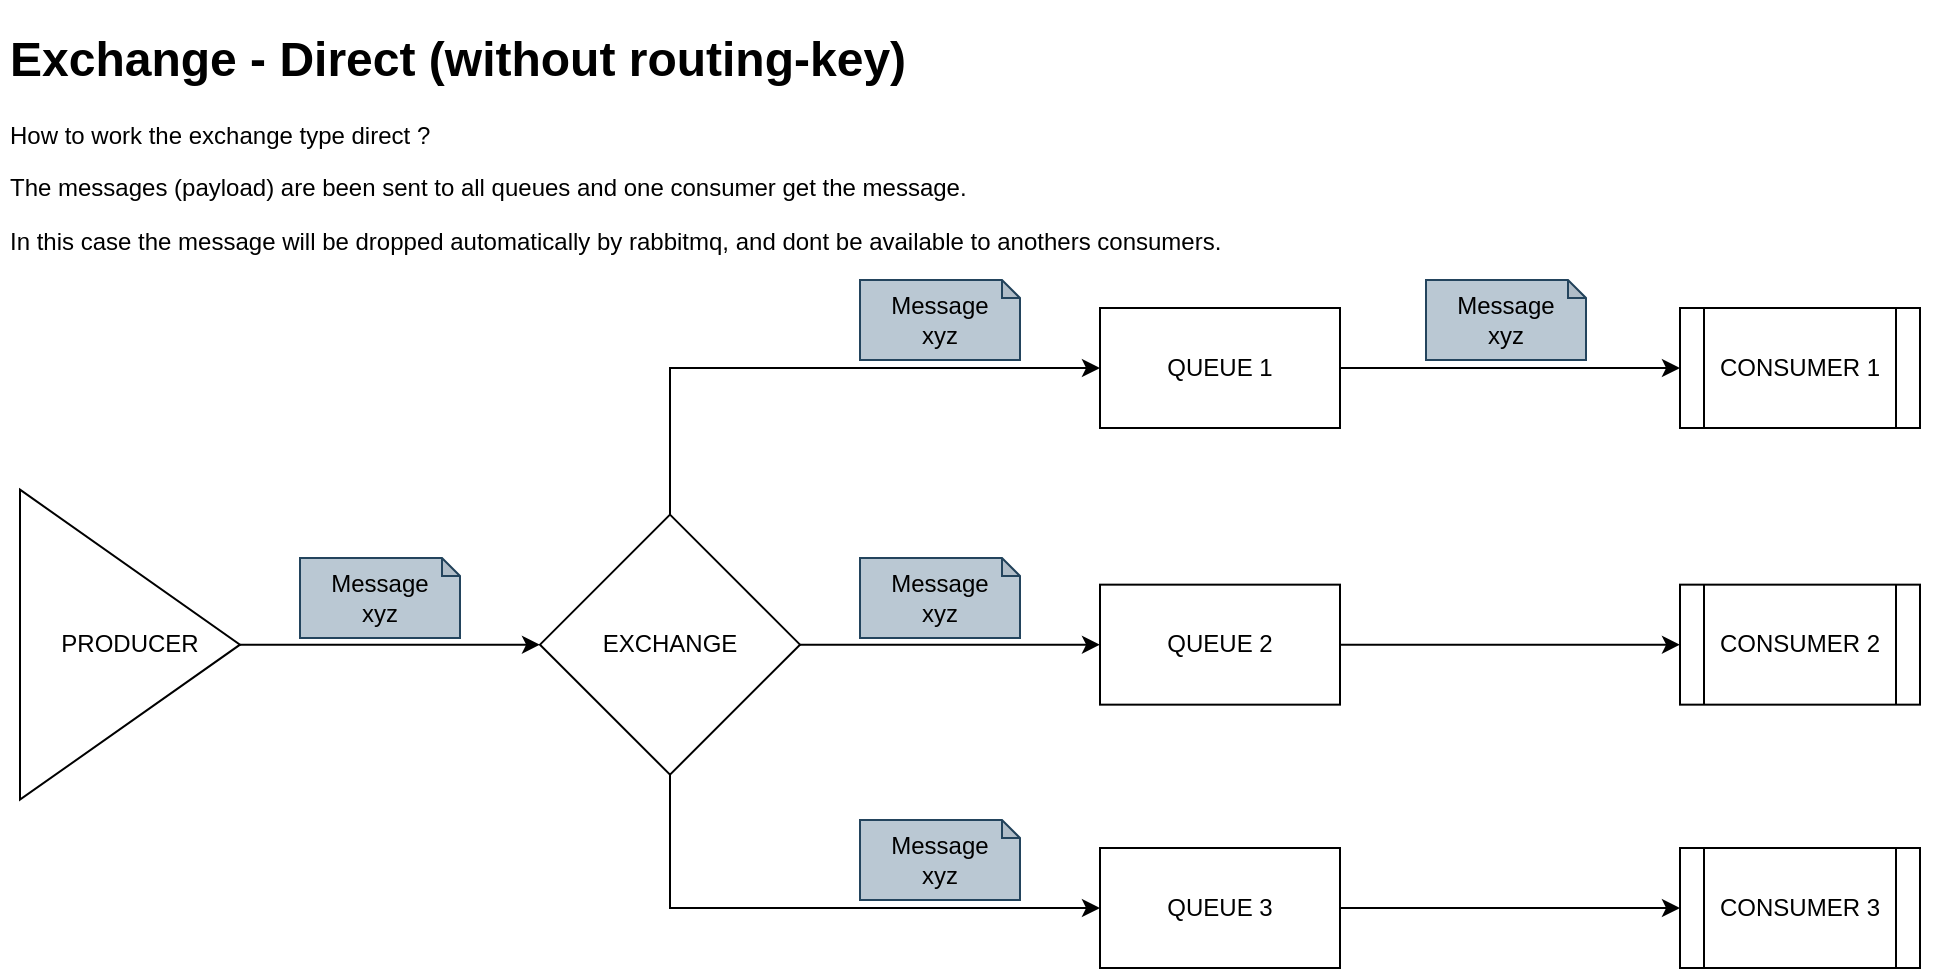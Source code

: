 <mxfile version="22.1.0" type="device" pages="5">
  <diagram name="DIRECT" id="gcDUSH39G_fSeLDrmr5y">
    <mxGraphModel dx="2074" dy="827" grid="1" gridSize="10" guides="1" tooltips="1" connect="1" arrows="1" fold="1" page="1" pageScale="1" pageWidth="827" pageHeight="1169" math="0" shadow="0">
      <root>
        <mxCell id="0" />
        <mxCell id="1" parent="0" />
        <mxCell id="PcNxGZYPYi-3bIclnn9N-13" style="edgeStyle=orthogonalEdgeStyle;rounded=0;orthogonalLoop=1;jettySize=auto;html=1;entryX=0;entryY=0.5;entryDx=0;entryDy=0;" edge="1" parent="1" source="PcNxGZYPYi-3bIclnn9N-1" target="PcNxGZYPYi-3bIclnn9N-10">
          <mxGeometry relative="1" as="geometry" />
        </mxCell>
        <mxCell id="PcNxGZYPYi-3bIclnn9N-1" value="QUEUE 1" style="rounded=0;whiteSpace=wrap;html=1;" vertex="1" parent="1">
          <mxGeometry x="860" y="410" width="120" height="60" as="geometry" />
        </mxCell>
        <mxCell id="PcNxGZYPYi-3bIclnn9N-7" style="edgeStyle=orthogonalEdgeStyle;rounded=0;orthogonalLoop=1;jettySize=auto;html=1;entryX=0;entryY=0.5;entryDx=0;entryDy=0;exitX=0.5;exitY=0;exitDx=0;exitDy=0;" edge="1" parent="1" source="PcNxGZYPYi-3bIclnn9N-2" target="PcNxGZYPYi-3bIclnn9N-1">
          <mxGeometry relative="1" as="geometry" />
        </mxCell>
        <mxCell id="PcNxGZYPYi-3bIclnn9N-8" style="edgeStyle=orthogonalEdgeStyle;rounded=0;orthogonalLoop=1;jettySize=auto;html=1;" edge="1" parent="1" source="PcNxGZYPYi-3bIclnn9N-2" target="PcNxGZYPYi-3bIclnn9N-5">
          <mxGeometry relative="1" as="geometry" />
        </mxCell>
        <mxCell id="PcNxGZYPYi-3bIclnn9N-9" style="edgeStyle=orthogonalEdgeStyle;rounded=0;orthogonalLoop=1;jettySize=auto;html=1;entryX=0;entryY=0.5;entryDx=0;entryDy=0;exitX=0.5;exitY=1;exitDx=0;exitDy=0;" edge="1" parent="1" source="PcNxGZYPYi-3bIclnn9N-2" target="PcNxGZYPYi-3bIclnn9N-6">
          <mxGeometry relative="1" as="geometry" />
        </mxCell>
        <mxCell id="PcNxGZYPYi-3bIclnn9N-2" value="EXCHANGE" style="rhombus;whiteSpace=wrap;html=1;" vertex="1" parent="1">
          <mxGeometry x="580" y="513.33" width="130" height="130" as="geometry" />
        </mxCell>
        <mxCell id="PcNxGZYPYi-3bIclnn9N-4" style="edgeStyle=orthogonalEdgeStyle;rounded=0;orthogonalLoop=1;jettySize=auto;html=1;" edge="1" parent="1" source="PcNxGZYPYi-3bIclnn9N-3" target="PcNxGZYPYi-3bIclnn9N-2">
          <mxGeometry relative="1" as="geometry" />
        </mxCell>
        <mxCell id="PcNxGZYPYi-3bIclnn9N-3" value="PRODUCER" style="triangle;whiteSpace=wrap;html=1;" vertex="1" parent="1">
          <mxGeometry x="320" y="500.83" width="110" height="155" as="geometry" />
        </mxCell>
        <mxCell id="PcNxGZYPYi-3bIclnn9N-14" style="edgeStyle=orthogonalEdgeStyle;rounded=0;orthogonalLoop=1;jettySize=auto;html=1;" edge="1" parent="1" source="PcNxGZYPYi-3bIclnn9N-5" target="PcNxGZYPYi-3bIclnn9N-11">
          <mxGeometry relative="1" as="geometry" />
        </mxCell>
        <mxCell id="PcNxGZYPYi-3bIclnn9N-5" value="QUEUE 2" style="rounded=0;whiteSpace=wrap;html=1;" vertex="1" parent="1">
          <mxGeometry x="860" y="548.33" width="120" height="60" as="geometry" />
        </mxCell>
        <mxCell id="PcNxGZYPYi-3bIclnn9N-15" style="edgeStyle=orthogonalEdgeStyle;rounded=0;orthogonalLoop=1;jettySize=auto;html=1;" edge="1" parent="1" source="PcNxGZYPYi-3bIclnn9N-6" target="PcNxGZYPYi-3bIclnn9N-12">
          <mxGeometry relative="1" as="geometry" />
        </mxCell>
        <mxCell id="PcNxGZYPYi-3bIclnn9N-6" value="QUEUE 3" style="rounded=0;whiteSpace=wrap;html=1;" vertex="1" parent="1">
          <mxGeometry x="860" y="680" width="120" height="60" as="geometry" />
        </mxCell>
        <mxCell id="PcNxGZYPYi-3bIclnn9N-10" value="CONSUMER 1" style="shape=process;whiteSpace=wrap;html=1;backgroundOutline=1;" vertex="1" parent="1">
          <mxGeometry x="1150" y="410" width="120" height="60" as="geometry" />
        </mxCell>
        <mxCell id="PcNxGZYPYi-3bIclnn9N-11" value="CONSUMER 2" style="shape=process;whiteSpace=wrap;html=1;backgroundOutline=1;" vertex="1" parent="1">
          <mxGeometry x="1150" y="548.33" width="120" height="60" as="geometry" />
        </mxCell>
        <mxCell id="PcNxGZYPYi-3bIclnn9N-12" value="CONSUMER 3" style="shape=process;whiteSpace=wrap;html=1;backgroundOutline=1;" vertex="1" parent="1">
          <mxGeometry x="1150" y="680" width="120" height="60" as="geometry" />
        </mxCell>
        <mxCell id="PcNxGZYPYi-3bIclnn9N-16" value="&lt;h1&gt;Exchange - Direct (without routing-key)&lt;br&gt;&lt;/h1&gt;&lt;p&gt;How to work the exchange type direct ?&lt;/p&gt;&lt;p&gt;The messages (payload) are been sent to all queues and one consumer get the message.&lt;/p&gt;&lt;p&gt;In this case the message will be dropped automatically by rabbitmq, and dont be available to anothers consumers. &lt;br&gt;&lt;/p&gt;" style="text;html=1;strokeColor=none;fillColor=none;spacing=5;spacingTop=-20;whiteSpace=wrap;overflow=hidden;rounded=0;" vertex="1" parent="1">
          <mxGeometry x="310" y="266" width="970" height="130" as="geometry" />
        </mxCell>
        <mxCell id="PcNxGZYPYi-3bIclnn9N-17" value="&lt;div&gt;Message&lt;/div&gt;&lt;div&gt;xyz&lt;br&gt;&lt;/div&gt;" style="shape=note;whiteSpace=wrap;html=1;backgroundOutline=1;darkOpacity=0.05;size=9;fillColor=#bac8d3;strokeColor=#23445d;" vertex="1" parent="1">
          <mxGeometry x="460" y="535.0" width="80" height="40" as="geometry" />
        </mxCell>
        <mxCell id="PcNxGZYPYi-3bIclnn9N-19" value="&lt;div&gt;Message&lt;/div&gt;&lt;div&gt;xyz&lt;br&gt;&lt;/div&gt;" style="shape=note;whiteSpace=wrap;html=1;backgroundOutline=1;darkOpacity=0.05;size=9;fillColor=#bac8d3;strokeColor=#23445d;" vertex="1" parent="1">
          <mxGeometry x="740" y="396.0" width="80" height="40" as="geometry" />
        </mxCell>
        <mxCell id="PcNxGZYPYi-3bIclnn9N-20" value="&lt;div&gt;Message&lt;/div&gt;&lt;div&gt;xyz&lt;br&gt;&lt;/div&gt;" style="shape=note;whiteSpace=wrap;html=1;backgroundOutline=1;darkOpacity=0.05;size=9;fillColor=#bac8d3;strokeColor=#23445d;" vertex="1" parent="1">
          <mxGeometry x="740" y="535" width="80" height="40" as="geometry" />
        </mxCell>
        <mxCell id="PcNxGZYPYi-3bIclnn9N-21" value="&lt;div&gt;Message&lt;/div&gt;&lt;div&gt;xyz&lt;br&gt;&lt;/div&gt;" style="shape=note;whiteSpace=wrap;html=1;backgroundOutline=1;darkOpacity=0.05;size=9;fillColor=#bac8d3;strokeColor=#23445d;" vertex="1" parent="1">
          <mxGeometry x="740" y="666" width="80" height="40" as="geometry" />
        </mxCell>
        <mxCell id="PcNxGZYPYi-3bIclnn9N-22" value="&lt;div&gt;Message&lt;/div&gt;&lt;div&gt;xyz&lt;br&gt;&lt;/div&gt;" style="shape=note;whiteSpace=wrap;html=1;backgroundOutline=1;darkOpacity=0.05;size=9;fillColor=#bac8d3;strokeColor=#23445d;" vertex="1" parent="1">
          <mxGeometry x="1023" y="396.0" width="80" height="40" as="geometry" />
        </mxCell>
      </root>
    </mxGraphModel>
  </diagram>
  <diagram name="DIRECT - BIND" id="odFEJwtJL9W2_qmCSusS">
    <mxGraphModel dx="2074" dy="827" grid="1" gridSize="10" guides="1" tooltips="1" connect="1" arrows="1" fold="1" page="1" pageScale="1" pageWidth="827" pageHeight="1169" math="0" shadow="0">
      <root>
        <mxCell id="u8JXQzYjlYm-muCJJ-k1-0" />
        <mxCell id="u8JXQzYjlYm-muCJJ-k1-1" parent="u8JXQzYjlYm-muCJJ-k1-0" />
        <mxCell id="u8JXQzYjlYm-muCJJ-k1-2" style="edgeStyle=orthogonalEdgeStyle;rounded=0;orthogonalLoop=1;jettySize=auto;html=1;entryX=0;entryY=0.5;entryDx=0;entryDy=0;" edge="1" parent="u8JXQzYjlYm-muCJJ-k1-1" source="u8JXQzYjlYm-muCJJ-k1-3" target="u8JXQzYjlYm-muCJJ-k1-14">
          <mxGeometry relative="1" as="geometry" />
        </mxCell>
        <mxCell id="u8JXQzYjlYm-muCJJ-k1-3" value="QUEUE 1" style="rounded=0;whiteSpace=wrap;html=1;" vertex="1" parent="u8JXQzYjlYm-muCJJ-k1-1">
          <mxGeometry x="860" y="410" width="120" height="60" as="geometry" />
        </mxCell>
        <mxCell id="u8JXQzYjlYm-muCJJ-k1-4" style="edgeStyle=orthogonalEdgeStyle;rounded=0;orthogonalLoop=1;jettySize=auto;html=1;entryX=0;entryY=0.5;entryDx=0;entryDy=0;exitX=0.5;exitY=0;exitDx=0;exitDy=0;" edge="1" parent="u8JXQzYjlYm-muCJJ-k1-1" source="u8JXQzYjlYm-muCJJ-k1-7" target="u8JXQzYjlYm-muCJJ-k1-3">
          <mxGeometry relative="1" as="geometry" />
        </mxCell>
        <mxCell id="u8JXQzYjlYm-muCJJ-k1-5" style="edgeStyle=orthogonalEdgeStyle;rounded=0;orthogonalLoop=1;jettySize=auto;html=1;" edge="1" parent="u8JXQzYjlYm-muCJJ-k1-1" source="u8JXQzYjlYm-muCJJ-k1-7" target="u8JXQzYjlYm-muCJJ-k1-11">
          <mxGeometry relative="1" as="geometry" />
        </mxCell>
        <mxCell id="u8JXQzYjlYm-muCJJ-k1-6" style="edgeStyle=orthogonalEdgeStyle;rounded=0;orthogonalLoop=1;jettySize=auto;html=1;entryX=0;entryY=0.5;entryDx=0;entryDy=0;exitX=0.5;exitY=1;exitDx=0;exitDy=0;" edge="1" parent="u8JXQzYjlYm-muCJJ-k1-1" source="u8JXQzYjlYm-muCJJ-k1-7" target="u8JXQzYjlYm-muCJJ-k1-13">
          <mxGeometry relative="1" as="geometry" />
        </mxCell>
        <mxCell id="u8JXQzYjlYm-muCJJ-k1-7" value="EXCHANGE" style="rhombus;whiteSpace=wrap;html=1;" vertex="1" parent="u8JXQzYjlYm-muCJJ-k1-1">
          <mxGeometry x="580" y="513.33" width="130" height="130" as="geometry" />
        </mxCell>
        <mxCell id="u8JXQzYjlYm-muCJJ-k1-8" style="edgeStyle=orthogonalEdgeStyle;rounded=0;orthogonalLoop=1;jettySize=auto;html=1;" edge="1" parent="u8JXQzYjlYm-muCJJ-k1-1" source="u8JXQzYjlYm-muCJJ-k1-9" target="u8JXQzYjlYm-muCJJ-k1-7">
          <mxGeometry relative="1" as="geometry" />
        </mxCell>
        <mxCell id="u8JXQzYjlYm-muCJJ-k1-9" value="PRODUCER" style="triangle;whiteSpace=wrap;html=1;" vertex="1" parent="u8JXQzYjlYm-muCJJ-k1-1">
          <mxGeometry x="320" y="500.83" width="110" height="155" as="geometry" />
        </mxCell>
        <mxCell id="u8JXQzYjlYm-muCJJ-k1-10" style="edgeStyle=orthogonalEdgeStyle;rounded=0;orthogonalLoop=1;jettySize=auto;html=1;" edge="1" parent="u8JXQzYjlYm-muCJJ-k1-1" source="u8JXQzYjlYm-muCJJ-k1-11" target="u8JXQzYjlYm-muCJJ-k1-15">
          <mxGeometry relative="1" as="geometry" />
        </mxCell>
        <mxCell id="u8JXQzYjlYm-muCJJ-k1-11" value="QUEUE 2" style="rounded=0;whiteSpace=wrap;html=1;" vertex="1" parent="u8JXQzYjlYm-muCJJ-k1-1">
          <mxGeometry x="860" y="548.33" width="120" height="60" as="geometry" />
        </mxCell>
        <mxCell id="u8JXQzYjlYm-muCJJ-k1-12" style="edgeStyle=orthogonalEdgeStyle;rounded=0;orthogonalLoop=1;jettySize=auto;html=1;" edge="1" parent="u8JXQzYjlYm-muCJJ-k1-1" source="u8JXQzYjlYm-muCJJ-k1-13" target="u8JXQzYjlYm-muCJJ-k1-16">
          <mxGeometry relative="1" as="geometry" />
        </mxCell>
        <mxCell id="u8JXQzYjlYm-muCJJ-k1-13" value="QUEUE 3" style="rounded=0;whiteSpace=wrap;html=1;" vertex="1" parent="u8JXQzYjlYm-muCJJ-k1-1">
          <mxGeometry x="860" y="680" width="120" height="60" as="geometry" />
        </mxCell>
        <mxCell id="u8JXQzYjlYm-muCJJ-k1-14" value="CONSUMER 1" style="shape=process;whiteSpace=wrap;html=1;backgroundOutline=1;" vertex="1" parent="u8JXQzYjlYm-muCJJ-k1-1">
          <mxGeometry x="1150" y="410" width="120" height="60" as="geometry" />
        </mxCell>
        <mxCell id="u8JXQzYjlYm-muCJJ-k1-15" value="CONSUMER 2" style="shape=process;whiteSpace=wrap;html=1;backgroundOutline=1;" vertex="1" parent="u8JXQzYjlYm-muCJJ-k1-1">
          <mxGeometry x="1150" y="548.33" width="120" height="60" as="geometry" />
        </mxCell>
        <mxCell id="u8JXQzYjlYm-muCJJ-k1-16" value="CONSUMER 3" style="shape=process;whiteSpace=wrap;html=1;backgroundOutline=1;" vertex="1" parent="u8JXQzYjlYm-muCJJ-k1-1">
          <mxGeometry x="1150" y="680" width="120" height="60" as="geometry" />
        </mxCell>
        <mxCell id="u8JXQzYjlYm-muCJJ-k1-17" value="&lt;h1&gt;Exchange - Direct (using routing-key)&lt;br&gt;&lt;/h1&gt;&lt;p&gt;How to work exchange direct type using routing key ?&lt;br&gt;&lt;/p&gt;&lt;p&gt;The messages (payload) are been sent to specific queue and consumer to get the message correctly, so the specific consumer get the specific message and not interfere in another consumer workflow.&lt;br&gt;&lt;/p&gt;" style="text;html=1;strokeColor=none;fillColor=none;spacing=5;spacingTop=-20;whiteSpace=wrap;overflow=hidden;rounded=0;" vertex="1" parent="u8JXQzYjlYm-muCJJ-k1-1">
          <mxGeometry x="300" y="280" width="970" height="110" as="geometry" />
        </mxCell>
        <mxCell id="u8JXQzYjlYm-muCJJ-k1-18" value="&lt;div&gt;purchase&lt;/div&gt;&amp;nbsp;Message" style="shape=note;whiteSpace=wrap;html=1;backgroundOutline=1;darkOpacity=0.05;size=9;fillColor=#b0e3e6;strokeColor=#0e8088;" vertex="1" parent="u8JXQzYjlYm-muCJJ-k1-1">
          <mxGeometry x="320" y="447.0" width="80" height="40" as="geometry" />
        </mxCell>
        <mxCell id="u8JXQzYjlYm-muCJJ-k1-19" value="&lt;div&gt;purchase&lt;/div&gt;&amp;nbsp;Message" style="shape=note;whiteSpace=wrap;html=1;backgroundOutline=1;darkOpacity=0.05;size=9;fillColor=#b0e3e6;strokeColor=#0e8088;" vertex="1" parent="u8JXQzYjlYm-muCJJ-k1-1">
          <mxGeometry x="738.5" y="445.0" width="80" height="40" as="geometry" />
        </mxCell>
        <mxCell id="u8JXQzYjlYm-muCJJ-k1-22" value="&lt;div&gt;purchase&lt;/div&gt;&amp;nbsp;Message" style="shape=note;whiteSpace=wrap;html=1;backgroundOutline=1;darkOpacity=0.05;size=9;fillColor=#b0e3e6;strokeColor=#0e8088;" vertex="1" parent="u8JXQzYjlYm-muCJJ-k1-1">
          <mxGeometry x="1021.5" y="445.0" width="80" height="40" as="geometry" />
        </mxCell>
        <mxCell id="MtyiGK1q5Da0hv8BwZDz-0" value="purchase" style="text;html=1;strokeColor=none;fillColor=none;align=center;verticalAlign=middle;whiteSpace=wrap;rounded=0;" vertex="1" parent="u8JXQzYjlYm-muCJJ-k1-1">
          <mxGeometry x="650" y="440" width="60" height="30" as="geometry" />
        </mxCell>
        <mxCell id="MtyiGK1q5Da0hv8BwZDz-1" value="sales" style="text;html=1;strokeColor=none;fillColor=none;align=center;verticalAlign=middle;whiteSpace=wrap;rounded=0;" vertex="1" parent="u8JXQzYjlYm-muCJJ-k1-1">
          <mxGeometry x="710" y="578.33" width="40" height="30" as="geometry" />
        </mxCell>
        <mxCell id="MtyiGK1q5Da0hv8BwZDz-2" value="stock" style="text;html=1;strokeColor=none;fillColor=none;align=center;verticalAlign=middle;whiteSpace=wrap;rounded=0;" vertex="1" parent="u8JXQzYjlYm-muCJJ-k1-1">
          <mxGeometry x="656" y="679" width="40" height="30" as="geometry" />
        </mxCell>
        <mxCell id="X_mCXgEaZEe-DVJu72as-0" value="&lt;div&gt;stock&lt;/div&gt;&amp;nbsp;Message" style="shape=note;whiteSpace=wrap;html=1;backgroundOutline=1;darkOpacity=0.05;size=9;fillColor=#fad9d5;strokeColor=#ae4132;" vertex="1" parent="u8JXQzYjlYm-muCJJ-k1-1">
          <mxGeometry x="320" y="666.0" width="80" height="40" as="geometry" />
        </mxCell>
        <mxCell id="X_mCXgEaZEe-DVJu72as-1" value="&lt;div&gt;stock&lt;/div&gt;&amp;nbsp;Message" style="shape=note;whiteSpace=wrap;html=1;backgroundOutline=1;darkOpacity=0.05;size=9;fillColor=#fad9d5;strokeColor=#ae4132;" vertex="1" parent="u8JXQzYjlYm-muCJJ-k1-1">
          <mxGeometry x="740" y="666" width="80" height="40" as="geometry" />
        </mxCell>
        <mxCell id="X_mCXgEaZEe-DVJu72as-2" value="&lt;div&gt;stock&lt;/div&gt;&amp;nbsp;Message" style="shape=note;whiteSpace=wrap;html=1;backgroundOutline=1;darkOpacity=0.05;size=9;fillColor=#fad9d5;strokeColor=#ae4132;" vertex="1" parent="u8JXQzYjlYm-muCJJ-k1-1">
          <mxGeometry x="1023" y="666" width="80" height="40" as="geometry" />
        </mxCell>
        <mxCell id="X_mCXgEaZEe-DVJu72as-5" value="&lt;div&gt;sales&lt;/div&gt;&amp;nbsp;Message" style="shape=note;whiteSpace=wrap;html=1;backgroundOutline=1;darkOpacity=0.05;size=9;fillColor=#e3c800;strokeColor=#B09500;fontColor=#000000;" vertex="1" parent="u8JXQzYjlYm-muCJJ-k1-1">
          <mxGeometry x="430" y="532.0" width="80" height="40" as="geometry" />
        </mxCell>
        <mxCell id="X_mCXgEaZEe-DVJu72as-6" value="&lt;div&gt;sales&lt;/div&gt;&amp;nbsp;Message" style="shape=note;whiteSpace=wrap;html=1;backgroundOutline=1;darkOpacity=0.05;size=9;fillColor=#e3c800;strokeColor=#B09500;fontColor=#000000;" vertex="1" parent="u8JXQzYjlYm-muCJJ-k1-1">
          <mxGeometry x="740" y="534.33" width="80" height="40" as="geometry" />
        </mxCell>
        <mxCell id="X_mCXgEaZEe-DVJu72as-7" value="&lt;div&gt;sales&lt;/div&gt;&amp;nbsp;Message" style="shape=note;whiteSpace=wrap;html=1;backgroundOutline=1;darkOpacity=0.05;size=9;fillColor=#e3c800;strokeColor=#B09500;fontColor=#000000;" vertex="1" parent="u8JXQzYjlYm-muCJJ-k1-1">
          <mxGeometry x="1023" y="534.33" width="80" height="40" as="geometry" />
        </mxCell>
        <mxCell id="E1TPQFjtx2V4LM7Y0XuO-0" value="bind" style="rounded=0;whiteSpace=wrap;html=1;fillColor=#fa6800;strokeColor=#C73500;fontColor=#000000;" vertex="1" parent="u8JXQzYjlYm-muCJJ-k1-1">
          <mxGeometry x="654" y="463" width="50" height="30" as="geometry" />
        </mxCell>
        <mxCell id="E1TPQFjtx2V4LM7Y0XuO-1" value="bind" style="rounded=0;whiteSpace=wrap;html=1;fillColor=#fa6800;strokeColor=#C73500;fontColor=#000000;" vertex="1" parent="u8JXQzYjlYm-muCJJ-k1-1">
          <mxGeometry x="651" y="649" width="50" height="30" as="geometry" />
        </mxCell>
        <mxCell id="E1TPQFjtx2V4LM7Y0XuO-4" value="bind" style="rounded=0;whiteSpace=wrap;html=1;fillColor=#fa6800;strokeColor=#C73500;fontColor=#000000;" vertex="1" parent="u8JXQzYjlYm-muCJJ-k1-1">
          <mxGeometry x="705" y="600" width="50" height="30" as="geometry" />
        </mxCell>
      </root>
    </mxGraphModel>
  </diagram>
  <diagram name="FANOUT" id="86Ok3N_5gpHyhZCuZM6D">
    <mxGraphModel dx="2074" dy="827" grid="1" gridSize="10" guides="1" tooltips="1" connect="1" arrows="1" fold="1" page="1" pageScale="1" pageWidth="827" pageHeight="1169" math="0" shadow="0">
      <root>
        <mxCell id="OuP4eOY-bvnVgLTX0ucs-0" />
        <mxCell id="OuP4eOY-bvnVgLTX0ucs-1" parent="OuP4eOY-bvnVgLTX0ucs-0" />
        <mxCell id="OuP4eOY-bvnVgLTX0ucs-2" style="edgeStyle=orthogonalEdgeStyle;rounded=0;orthogonalLoop=1;jettySize=auto;html=1;entryX=0;entryY=0.5;entryDx=0;entryDy=0;" edge="1" parent="OuP4eOY-bvnVgLTX0ucs-1" source="OuP4eOY-bvnVgLTX0ucs-3" target="OuP4eOY-bvnVgLTX0ucs-14">
          <mxGeometry relative="1" as="geometry" />
        </mxCell>
        <mxCell id="OuP4eOY-bvnVgLTX0ucs-3" value="QUEUE 1" style="rounded=0;whiteSpace=wrap;html=1;" vertex="1" parent="OuP4eOY-bvnVgLTX0ucs-1">
          <mxGeometry x="860" y="410" width="120" height="60" as="geometry" />
        </mxCell>
        <mxCell id="OuP4eOY-bvnVgLTX0ucs-4" style="edgeStyle=orthogonalEdgeStyle;rounded=0;orthogonalLoop=1;jettySize=auto;html=1;entryX=0;entryY=0.5;entryDx=0;entryDy=0;exitX=0.5;exitY=0;exitDx=0;exitDy=0;" edge="1" parent="OuP4eOY-bvnVgLTX0ucs-1" source="OuP4eOY-bvnVgLTX0ucs-7" target="OuP4eOY-bvnVgLTX0ucs-3">
          <mxGeometry relative="1" as="geometry" />
        </mxCell>
        <mxCell id="OuP4eOY-bvnVgLTX0ucs-5" style="edgeStyle=orthogonalEdgeStyle;rounded=0;orthogonalLoop=1;jettySize=auto;html=1;" edge="1" parent="OuP4eOY-bvnVgLTX0ucs-1" source="OuP4eOY-bvnVgLTX0ucs-7" target="OuP4eOY-bvnVgLTX0ucs-11">
          <mxGeometry relative="1" as="geometry" />
        </mxCell>
        <mxCell id="OuP4eOY-bvnVgLTX0ucs-6" style="edgeStyle=orthogonalEdgeStyle;rounded=0;orthogonalLoop=1;jettySize=auto;html=1;entryX=0;entryY=0.5;entryDx=0;entryDy=0;exitX=0.5;exitY=1;exitDx=0;exitDy=0;" edge="1" parent="OuP4eOY-bvnVgLTX0ucs-1" source="OuP4eOY-bvnVgLTX0ucs-7" target="OuP4eOY-bvnVgLTX0ucs-13">
          <mxGeometry relative="1" as="geometry" />
        </mxCell>
        <mxCell id="OuP4eOY-bvnVgLTX0ucs-7" value="EXCHANGE" style="rhombus;whiteSpace=wrap;html=1;" vertex="1" parent="OuP4eOY-bvnVgLTX0ucs-1">
          <mxGeometry x="580" y="513.33" width="130" height="130" as="geometry" />
        </mxCell>
        <mxCell id="OuP4eOY-bvnVgLTX0ucs-8" style="edgeStyle=orthogonalEdgeStyle;rounded=0;orthogonalLoop=1;jettySize=auto;html=1;" edge="1" parent="OuP4eOY-bvnVgLTX0ucs-1" source="OuP4eOY-bvnVgLTX0ucs-9" target="OuP4eOY-bvnVgLTX0ucs-7">
          <mxGeometry relative="1" as="geometry" />
        </mxCell>
        <mxCell id="OuP4eOY-bvnVgLTX0ucs-9" value="PRODUCER" style="triangle;whiteSpace=wrap;html=1;" vertex="1" parent="OuP4eOY-bvnVgLTX0ucs-1">
          <mxGeometry x="320" y="500.83" width="110" height="155" as="geometry" />
        </mxCell>
        <mxCell id="OuP4eOY-bvnVgLTX0ucs-10" style="edgeStyle=orthogonalEdgeStyle;rounded=0;orthogonalLoop=1;jettySize=auto;html=1;" edge="1" parent="OuP4eOY-bvnVgLTX0ucs-1" source="OuP4eOY-bvnVgLTX0ucs-11" target="OuP4eOY-bvnVgLTX0ucs-15">
          <mxGeometry relative="1" as="geometry" />
        </mxCell>
        <mxCell id="OuP4eOY-bvnVgLTX0ucs-11" value="QUEUE 2" style="rounded=0;whiteSpace=wrap;html=1;" vertex="1" parent="OuP4eOY-bvnVgLTX0ucs-1">
          <mxGeometry x="860" y="548.33" width="120" height="60" as="geometry" />
        </mxCell>
        <mxCell id="OuP4eOY-bvnVgLTX0ucs-12" style="edgeStyle=orthogonalEdgeStyle;rounded=0;orthogonalLoop=1;jettySize=auto;html=1;" edge="1" parent="OuP4eOY-bvnVgLTX0ucs-1" source="OuP4eOY-bvnVgLTX0ucs-13" target="OuP4eOY-bvnVgLTX0ucs-16">
          <mxGeometry relative="1" as="geometry" />
        </mxCell>
        <mxCell id="OuP4eOY-bvnVgLTX0ucs-13" value="QUEUE 3" style="rounded=0;whiteSpace=wrap;html=1;" vertex="1" parent="OuP4eOY-bvnVgLTX0ucs-1">
          <mxGeometry x="860" y="680" width="120" height="60" as="geometry" />
        </mxCell>
        <mxCell id="OuP4eOY-bvnVgLTX0ucs-14" value="CONSUMER 1" style="shape=process;whiteSpace=wrap;html=1;backgroundOutline=1;" vertex="1" parent="OuP4eOY-bvnVgLTX0ucs-1">
          <mxGeometry x="1150" y="410" width="120" height="60" as="geometry" />
        </mxCell>
        <mxCell id="OuP4eOY-bvnVgLTX0ucs-15" value="CONSUMER 2" style="shape=process;whiteSpace=wrap;html=1;backgroundOutline=1;" vertex="1" parent="OuP4eOY-bvnVgLTX0ucs-1">
          <mxGeometry x="1150" y="548.33" width="120" height="60" as="geometry" />
        </mxCell>
        <mxCell id="OuP4eOY-bvnVgLTX0ucs-16" value="CONSUMER 3" style="shape=process;whiteSpace=wrap;html=1;backgroundOutline=1;" vertex="1" parent="OuP4eOY-bvnVgLTX0ucs-1">
          <mxGeometry x="1150" y="680" width="120" height="60" as="geometry" />
        </mxCell>
        <mxCell id="OuP4eOY-bvnVgLTX0ucs-17" value="&lt;h1&gt;Exchange - Fanout&lt;br&gt;&lt;/h1&gt;&lt;p&gt;How to work exchange fanout type ?&lt;/p&gt;&lt;p&gt;The messages (payload) are been sent for all queues.&lt;br&gt;&lt;/p&gt;&lt;div&gt;In this case all of consumers can be read the message in the queue and the messages are not dropped till the all consumers get the message.&lt;br&gt;&lt;/div&gt;" style="text;html=1;strokeColor=none;fillColor=none;spacing=5;spacingTop=-20;whiteSpace=wrap;overflow=hidden;rounded=0;" vertex="1" parent="OuP4eOY-bvnVgLTX0ucs-1">
          <mxGeometry x="300" y="280" width="970" height="120" as="geometry" />
        </mxCell>
        <mxCell id="OuP4eOY-bvnVgLTX0ucs-18" value="Message" style="shape=note;whiteSpace=wrap;html=1;backgroundOutline=1;darkOpacity=0.05;size=9;fillColor=#b0e3e6;strokeColor=#0e8088;" vertex="1" parent="OuP4eOY-bvnVgLTX0ucs-1">
          <mxGeometry x="430" y="530.0" width="80" height="40" as="geometry" />
        </mxCell>
        <mxCell id="OuP4eOY-bvnVgLTX0ucs-19" value="Message" style="shape=note;whiteSpace=wrap;html=1;backgroundOutline=1;darkOpacity=0.05;size=9;fillColor=#b0e3e6;strokeColor=#0e8088;" vertex="1" parent="OuP4eOY-bvnVgLTX0ucs-1">
          <mxGeometry x="738.5" y="445.0" width="80" height="40" as="geometry" />
        </mxCell>
        <mxCell id="OuP4eOY-bvnVgLTX0ucs-20" value="Message" style="shape=note;whiteSpace=wrap;html=1;backgroundOutline=1;darkOpacity=0.05;size=9;fillColor=#b0e3e6;strokeColor=#0e8088;" vertex="1" parent="OuP4eOY-bvnVgLTX0ucs-1">
          <mxGeometry x="1021.5" y="445.0" width="80" height="40" as="geometry" />
        </mxCell>
        <mxCell id="Al435BO5WTvxs621x41f-0" value="Message" style="shape=note;whiteSpace=wrap;html=1;backgroundOutline=1;darkOpacity=0.05;size=9;fillColor=#b0e3e6;strokeColor=#0e8088;" vertex="1" parent="OuP4eOY-bvnVgLTX0ucs-1">
          <mxGeometry x="738.5" y="665.83" width="80" height="40" as="geometry" />
        </mxCell>
        <mxCell id="Al435BO5WTvxs621x41f-1" value="Message" style="shape=note;whiteSpace=wrap;html=1;backgroundOutline=1;darkOpacity=0.05;size=9;fillColor=#b0e3e6;strokeColor=#0e8088;" vertex="1" parent="OuP4eOY-bvnVgLTX0ucs-1">
          <mxGeometry x="1021.5" y="665.83" width="80" height="40" as="geometry" />
        </mxCell>
        <mxCell id="Al435BO5WTvxs621x41f-2" value="Message" style="shape=note;whiteSpace=wrap;html=1;backgroundOutline=1;darkOpacity=0.05;size=9;fillColor=#b0e3e6;strokeColor=#0e8088;" vertex="1" parent="OuP4eOY-bvnVgLTX0ucs-1">
          <mxGeometry x="738.5" y="534" width="80" height="40" as="geometry" />
        </mxCell>
        <mxCell id="Al435BO5WTvxs621x41f-3" value="Message" style="shape=note;whiteSpace=wrap;html=1;backgroundOutline=1;darkOpacity=0.05;size=9;fillColor=#b0e3e6;strokeColor=#0e8088;" vertex="1" parent="OuP4eOY-bvnVgLTX0ucs-1">
          <mxGeometry x="1021.5" y="534" width="80" height="40" as="geometry" />
        </mxCell>
      </root>
    </mxGraphModel>
  </diagram>
  <diagram name="TOPIC" id="skT3e2a_RV5txAe9pGYX">
    <mxGraphModel dx="2074" dy="827" grid="1" gridSize="10" guides="1" tooltips="1" connect="1" arrows="1" fold="1" page="1" pageScale="1" pageWidth="827" pageHeight="1169" math="0" shadow="0">
      <root>
        <mxCell id="DvQdzQbQ9kiwQFtxwbg1-0" />
        <mxCell id="DvQdzQbQ9kiwQFtxwbg1-1" parent="DvQdzQbQ9kiwQFtxwbg1-0" />
        <mxCell id="DvQdzQbQ9kiwQFtxwbg1-2" style="edgeStyle=orthogonalEdgeStyle;rounded=0;orthogonalLoop=1;jettySize=auto;html=1;entryX=0;entryY=0.5;entryDx=0;entryDy=0;" edge="1" parent="DvQdzQbQ9kiwQFtxwbg1-1" source="DvQdzQbQ9kiwQFtxwbg1-3" target="DvQdzQbQ9kiwQFtxwbg1-14">
          <mxGeometry relative="1" as="geometry" />
        </mxCell>
        <mxCell id="DvQdzQbQ9kiwQFtxwbg1-3" value="QUEUE 1" style="rounded=0;whiteSpace=wrap;html=1;" vertex="1" parent="DvQdzQbQ9kiwQFtxwbg1-1">
          <mxGeometry x="860" y="410" width="120" height="60" as="geometry" />
        </mxCell>
        <mxCell id="DvQdzQbQ9kiwQFtxwbg1-4" style="edgeStyle=orthogonalEdgeStyle;rounded=0;orthogonalLoop=1;jettySize=auto;html=1;entryX=0;entryY=0.5;entryDx=0;entryDy=0;exitX=0.5;exitY=0;exitDx=0;exitDy=0;" edge="1" parent="DvQdzQbQ9kiwQFtxwbg1-1" source="DvQdzQbQ9kiwQFtxwbg1-7" target="DvQdzQbQ9kiwQFtxwbg1-3">
          <mxGeometry relative="1" as="geometry" />
        </mxCell>
        <mxCell id="DvQdzQbQ9kiwQFtxwbg1-5" style="edgeStyle=orthogonalEdgeStyle;rounded=0;orthogonalLoop=1;jettySize=auto;html=1;" edge="1" parent="DvQdzQbQ9kiwQFtxwbg1-1" source="DvQdzQbQ9kiwQFtxwbg1-7" target="DvQdzQbQ9kiwQFtxwbg1-11">
          <mxGeometry relative="1" as="geometry" />
        </mxCell>
        <mxCell id="DvQdzQbQ9kiwQFtxwbg1-6" style="edgeStyle=orthogonalEdgeStyle;rounded=0;orthogonalLoop=1;jettySize=auto;html=1;entryX=0;entryY=0.5;entryDx=0;entryDy=0;exitX=0.5;exitY=1;exitDx=0;exitDy=0;" edge="1" parent="DvQdzQbQ9kiwQFtxwbg1-1" source="DvQdzQbQ9kiwQFtxwbg1-7" target="DvQdzQbQ9kiwQFtxwbg1-13">
          <mxGeometry relative="1" as="geometry" />
        </mxCell>
        <mxCell id="DvQdzQbQ9kiwQFtxwbg1-7" value="EXCHANGE" style="rhombus;whiteSpace=wrap;html=1;" vertex="1" parent="DvQdzQbQ9kiwQFtxwbg1-1">
          <mxGeometry x="580" y="513.33" width="130" height="130" as="geometry" />
        </mxCell>
        <mxCell id="DvQdzQbQ9kiwQFtxwbg1-8" style="edgeStyle=orthogonalEdgeStyle;rounded=0;orthogonalLoop=1;jettySize=auto;html=1;" edge="1" parent="DvQdzQbQ9kiwQFtxwbg1-1" source="DvQdzQbQ9kiwQFtxwbg1-9" target="DvQdzQbQ9kiwQFtxwbg1-7">
          <mxGeometry relative="1" as="geometry" />
        </mxCell>
        <mxCell id="DvQdzQbQ9kiwQFtxwbg1-9" value="PRODUCER" style="triangle;whiteSpace=wrap;html=1;" vertex="1" parent="DvQdzQbQ9kiwQFtxwbg1-1">
          <mxGeometry x="320" y="500.83" width="110" height="155" as="geometry" />
        </mxCell>
        <mxCell id="DvQdzQbQ9kiwQFtxwbg1-10" style="edgeStyle=orthogonalEdgeStyle;rounded=0;orthogonalLoop=1;jettySize=auto;html=1;" edge="1" parent="DvQdzQbQ9kiwQFtxwbg1-1" source="DvQdzQbQ9kiwQFtxwbg1-11" target="DvQdzQbQ9kiwQFtxwbg1-15">
          <mxGeometry relative="1" as="geometry" />
        </mxCell>
        <mxCell id="DvQdzQbQ9kiwQFtxwbg1-11" value="QUEUE 2" style="rounded=0;whiteSpace=wrap;html=1;" vertex="1" parent="DvQdzQbQ9kiwQFtxwbg1-1">
          <mxGeometry x="860" y="548.33" width="120" height="60" as="geometry" />
        </mxCell>
        <mxCell id="DvQdzQbQ9kiwQFtxwbg1-12" style="edgeStyle=orthogonalEdgeStyle;rounded=0;orthogonalLoop=1;jettySize=auto;html=1;" edge="1" parent="DvQdzQbQ9kiwQFtxwbg1-1" source="DvQdzQbQ9kiwQFtxwbg1-13" target="DvQdzQbQ9kiwQFtxwbg1-16">
          <mxGeometry relative="1" as="geometry" />
        </mxCell>
        <mxCell id="DvQdzQbQ9kiwQFtxwbg1-13" value="QUEUE 3" style="rounded=0;whiteSpace=wrap;html=1;" vertex="1" parent="DvQdzQbQ9kiwQFtxwbg1-1">
          <mxGeometry x="860" y="680" width="120" height="60" as="geometry" />
        </mxCell>
        <mxCell id="DvQdzQbQ9kiwQFtxwbg1-14" value="CONSUMER 1" style="shape=process;whiteSpace=wrap;html=1;backgroundOutline=1;" vertex="1" parent="DvQdzQbQ9kiwQFtxwbg1-1">
          <mxGeometry x="1150" y="410" width="120" height="60" as="geometry" />
        </mxCell>
        <mxCell id="DvQdzQbQ9kiwQFtxwbg1-15" value="CONSUMER 2" style="shape=process;whiteSpace=wrap;html=1;backgroundOutline=1;" vertex="1" parent="DvQdzQbQ9kiwQFtxwbg1-1">
          <mxGeometry x="1150" y="548.33" width="120" height="60" as="geometry" />
        </mxCell>
        <mxCell id="DvQdzQbQ9kiwQFtxwbg1-16" value="CONSUMER 3" style="shape=process;whiteSpace=wrap;html=1;backgroundOutline=1;" vertex="1" parent="DvQdzQbQ9kiwQFtxwbg1-1">
          <mxGeometry x="1150" y="680" width="120" height="60" as="geometry" />
        </mxCell>
        <mxCell id="DvQdzQbQ9kiwQFtxwbg1-17" value="&lt;h1&gt;Exchange - Topic (without routing-key)&lt;br&gt;&lt;/h1&gt;&lt;p&gt;How to work exchange topic type ?&lt;/p&gt;&lt;p&gt;The messages (payload) are been sent to all queues and one consumer get the message.&lt;/p&gt;In this case the message will be dropped automatically by rabbitmq, and dont be available to anothers consumers." style="text;html=1;strokeColor=none;fillColor=none;spacing=5;spacingTop=-20;whiteSpace=wrap;overflow=hidden;rounded=0;" vertex="1" parent="DvQdzQbQ9kiwQFtxwbg1-1">
          <mxGeometry x="300" y="280" width="970" height="120" as="geometry" />
        </mxCell>
        <mxCell id="DvQdzQbQ9kiwQFtxwbg1-18" value="Message" style="shape=note;whiteSpace=wrap;html=1;backgroundOutline=1;darkOpacity=0.05;size=9;fillColor=#b0e3e6;strokeColor=#0e8088;" vertex="1" parent="DvQdzQbQ9kiwQFtxwbg1-1">
          <mxGeometry x="430" y="530.0" width="80" height="40" as="geometry" />
        </mxCell>
        <mxCell id="DvQdzQbQ9kiwQFtxwbg1-19" value="Message" style="shape=note;whiteSpace=wrap;html=1;backgroundOutline=1;darkOpacity=0.05;size=9;fillColor=#b0e3e6;strokeColor=#0e8088;" vertex="1" parent="DvQdzQbQ9kiwQFtxwbg1-1">
          <mxGeometry x="738.5" y="445.0" width="80" height="40" as="geometry" />
        </mxCell>
        <mxCell id="DvQdzQbQ9kiwQFtxwbg1-20" value="Message" style="shape=note;whiteSpace=wrap;html=1;backgroundOutline=1;darkOpacity=0.05;size=9;fillColor=#b0e3e6;strokeColor=#0e8088;" vertex="1" parent="DvQdzQbQ9kiwQFtxwbg1-1">
          <mxGeometry x="1021.5" y="445.0" width="80" height="40" as="geometry" />
        </mxCell>
        <mxCell id="DvQdzQbQ9kiwQFtxwbg1-21" value="Message" style="shape=note;whiteSpace=wrap;html=1;backgroundOutline=1;darkOpacity=0.05;size=9;fillColor=#b0e3e6;strokeColor=#0e8088;" vertex="1" parent="DvQdzQbQ9kiwQFtxwbg1-1">
          <mxGeometry x="738.5" y="665.83" width="80" height="40" as="geometry" />
        </mxCell>
        <mxCell id="DvQdzQbQ9kiwQFtxwbg1-23" value="Message" style="shape=note;whiteSpace=wrap;html=1;backgroundOutline=1;darkOpacity=0.05;size=9;fillColor=#b0e3e6;strokeColor=#0e8088;" vertex="1" parent="DvQdzQbQ9kiwQFtxwbg1-1">
          <mxGeometry x="738.5" y="534" width="80" height="40" as="geometry" />
        </mxCell>
      </root>
    </mxGraphModel>
  </diagram>
  <diagram name="TOPIC - BIND" id="x9-764_HPO9xYU-_fC7B">
    <mxGraphModel dx="2074" dy="827" grid="1" gridSize="10" guides="1" tooltips="1" connect="1" arrows="1" fold="1" page="1" pageScale="1" pageWidth="827" pageHeight="1169" math="0" shadow="0">
      <root>
        <mxCell id="hUaO9OdTn-xwkY85use4-0" />
        <mxCell id="hUaO9OdTn-xwkY85use4-1" parent="hUaO9OdTn-xwkY85use4-0" />
        <mxCell id="Dsf0wrOcGjdbXzsi_ir7-0" style="edgeStyle=orthogonalEdgeStyle;rounded=0;orthogonalLoop=1;jettySize=auto;html=1;entryX=0;entryY=0.5;entryDx=0;entryDy=0;" edge="1" parent="hUaO9OdTn-xwkY85use4-1" source="Dsf0wrOcGjdbXzsi_ir7-1" target="Dsf0wrOcGjdbXzsi_ir7-12">
          <mxGeometry relative="1" as="geometry" />
        </mxCell>
        <mxCell id="Dsf0wrOcGjdbXzsi_ir7-1" value="QUEUE 1" style="rounded=0;whiteSpace=wrap;html=1;" vertex="1" parent="hUaO9OdTn-xwkY85use4-1">
          <mxGeometry x="860" y="385" width="120" height="60" as="geometry" />
        </mxCell>
        <mxCell id="Dsf0wrOcGjdbXzsi_ir7-2" style="edgeStyle=orthogonalEdgeStyle;rounded=0;orthogonalLoop=1;jettySize=auto;html=1;entryX=0;entryY=0.5;entryDx=0;entryDy=0;exitX=0.5;exitY=0;exitDx=0;exitDy=0;" edge="1" parent="hUaO9OdTn-xwkY85use4-1" source="Dsf0wrOcGjdbXzsi_ir7-5" target="Dsf0wrOcGjdbXzsi_ir7-1">
          <mxGeometry relative="1" as="geometry" />
        </mxCell>
        <mxCell id="Dsf0wrOcGjdbXzsi_ir7-3" style="edgeStyle=orthogonalEdgeStyle;rounded=0;orthogonalLoop=1;jettySize=auto;html=1;" edge="1" parent="hUaO9OdTn-xwkY85use4-1" source="Dsf0wrOcGjdbXzsi_ir7-5" target="Dsf0wrOcGjdbXzsi_ir7-9">
          <mxGeometry relative="1" as="geometry" />
        </mxCell>
        <mxCell id="Dsf0wrOcGjdbXzsi_ir7-4" style="edgeStyle=orthogonalEdgeStyle;rounded=0;orthogonalLoop=1;jettySize=auto;html=1;entryX=0;entryY=0.5;entryDx=0;entryDy=0;exitX=0.5;exitY=1;exitDx=0;exitDy=0;" edge="1" parent="hUaO9OdTn-xwkY85use4-1" source="Dsf0wrOcGjdbXzsi_ir7-5" target="Dsf0wrOcGjdbXzsi_ir7-11">
          <mxGeometry relative="1" as="geometry" />
        </mxCell>
        <mxCell id="djcHeq1J5Il_tS9Uv_9E-9" style="edgeStyle=orthogonalEdgeStyle;rounded=0;orthogonalLoop=1;jettySize=auto;html=1;" edge="1" parent="hUaO9OdTn-xwkY85use4-1" source="Dsf0wrOcGjdbXzsi_ir7-5" target="djcHeq1J5Il_tS9Uv_9E-4">
          <mxGeometry relative="1" as="geometry" />
        </mxCell>
        <mxCell id="Dsf0wrOcGjdbXzsi_ir7-5" value="EXCHANGE" style="rhombus;whiteSpace=wrap;html=1;" vertex="1" parent="hUaO9OdTn-xwkY85use4-1">
          <mxGeometry x="580" y="539.33" width="130" height="130" as="geometry" />
        </mxCell>
        <mxCell id="Dsf0wrOcGjdbXzsi_ir7-6" style="edgeStyle=orthogonalEdgeStyle;rounded=0;orthogonalLoop=1;jettySize=auto;html=1;" edge="1" parent="hUaO9OdTn-xwkY85use4-1" source="Dsf0wrOcGjdbXzsi_ir7-7" target="Dsf0wrOcGjdbXzsi_ir7-5">
          <mxGeometry relative="1" as="geometry" />
        </mxCell>
        <mxCell id="Dsf0wrOcGjdbXzsi_ir7-7" value="PRODUCER" style="triangle;whiteSpace=wrap;html=1;" vertex="1" parent="hUaO9OdTn-xwkY85use4-1">
          <mxGeometry x="320" y="526.83" width="110" height="155" as="geometry" />
        </mxCell>
        <mxCell id="Dsf0wrOcGjdbXzsi_ir7-8" style="edgeStyle=orthogonalEdgeStyle;rounded=0;orthogonalLoop=1;jettySize=auto;html=1;" edge="1" parent="hUaO9OdTn-xwkY85use4-1" source="Dsf0wrOcGjdbXzsi_ir7-9" target="Dsf0wrOcGjdbXzsi_ir7-13">
          <mxGeometry relative="1" as="geometry" />
        </mxCell>
        <mxCell id="Dsf0wrOcGjdbXzsi_ir7-9" value="QUEUE 2" style="rounded=0;whiteSpace=wrap;html=1;" vertex="1" parent="hUaO9OdTn-xwkY85use4-1">
          <mxGeometry x="860" y="529.33" width="120" height="60" as="geometry" />
        </mxCell>
        <mxCell id="Dsf0wrOcGjdbXzsi_ir7-10" style="edgeStyle=orthogonalEdgeStyle;rounded=0;orthogonalLoop=1;jettySize=auto;html=1;" edge="1" parent="hUaO9OdTn-xwkY85use4-1" source="Dsf0wrOcGjdbXzsi_ir7-11" target="Dsf0wrOcGjdbXzsi_ir7-14">
          <mxGeometry relative="1" as="geometry" />
        </mxCell>
        <mxCell id="Dsf0wrOcGjdbXzsi_ir7-11" value="QUEUE 3" style="rounded=0;whiteSpace=wrap;html=1;" vertex="1" parent="hUaO9OdTn-xwkY85use4-1">
          <mxGeometry x="860" y="774" width="120" height="60" as="geometry" />
        </mxCell>
        <mxCell id="Dsf0wrOcGjdbXzsi_ir7-12" value="CONSUMER 1" style="shape=process;whiteSpace=wrap;html=1;backgroundOutline=1;" vertex="1" parent="hUaO9OdTn-xwkY85use4-1">
          <mxGeometry x="1150" y="385" width="120" height="60" as="geometry" />
        </mxCell>
        <mxCell id="Dsf0wrOcGjdbXzsi_ir7-13" value="CONSUMER 2" style="shape=process;whiteSpace=wrap;html=1;backgroundOutline=1;" vertex="1" parent="hUaO9OdTn-xwkY85use4-1">
          <mxGeometry x="1150" y="529.33" width="120" height="60" as="geometry" />
        </mxCell>
        <mxCell id="Dsf0wrOcGjdbXzsi_ir7-14" value="CONSUMER 3" style="shape=process;whiteSpace=wrap;html=1;backgroundOutline=1;" vertex="1" parent="hUaO9OdTn-xwkY85use4-1">
          <mxGeometry x="1150" y="774" width="120" height="60" as="geometry" />
        </mxCell>
        <mxCell id="Dsf0wrOcGjdbXzsi_ir7-15" value="&lt;h1&gt;Exchange - Topic (using routing-key)&lt;br&gt;&lt;/h1&gt;&lt;p&gt;How to work exchange topic type using routing key ?&lt;br&gt;&lt;/p&gt;&lt;p&gt;The messages (payload) are been sent to specific queue and consumer to get the message correctly, so the specific consumer get the specific message and not interfere in another consumer workflow, and another feature from this exchange type is that it is possible to define sub routing keys, by example: sales.store1, sales.store2 and so on.&lt;br&gt;&lt;/p&gt;" style="text;html=1;strokeColor=none;fillColor=none;spacing=5;spacingTop=-20;whiteSpace=wrap;overflow=hidden;rounded=0;" vertex="1" parent="hUaO9OdTn-xwkY85use4-1">
          <mxGeometry x="300" y="263" width="970" height="110" as="geometry" />
        </mxCell>
        <mxCell id="Dsf0wrOcGjdbXzsi_ir7-16" value="&lt;div&gt;purchase.store1&lt;/div&gt;&amp;nbsp;Message" style="shape=note;whiteSpace=wrap;html=1;backgroundOutline=1;darkOpacity=0.05;size=9;fillColor=#b0e3e6;strokeColor=#0e8088;" vertex="1" parent="hUaO9OdTn-xwkY85use4-1">
          <mxGeometry x="320" y="477" width="110" height="40" as="geometry" />
        </mxCell>
        <mxCell id="Dsf0wrOcGjdbXzsi_ir7-17" value="&lt;div&gt;purchase.store1&lt;/div&gt;&amp;nbsp;Message" style="shape=note;whiteSpace=wrap;html=1;backgroundOutline=1;darkOpacity=0.05;size=9;fillColor=#b0e3e6;strokeColor=#0e8088;" vertex="1" parent="hUaO9OdTn-xwkY85use4-1">
          <mxGeometry x="720" y="420" width="110" height="40" as="geometry" />
        </mxCell>
        <mxCell id="Dsf0wrOcGjdbXzsi_ir7-18" value="&lt;div&gt;purchase.store1&lt;/div&gt;&amp;nbsp;Message" style="shape=note;whiteSpace=wrap;html=1;backgroundOutline=1;darkOpacity=0.05;size=9;fillColor=#b0e3e6;strokeColor=#0e8088;" vertex="1" parent="hUaO9OdTn-xwkY85use4-1">
          <mxGeometry x="1000" y="420" width="110" height="40" as="geometry" />
        </mxCell>
        <mxCell id="Dsf0wrOcGjdbXzsi_ir7-19" value="purchase.store1" style="text;html=1;strokeColor=none;fillColor=none;align=center;verticalAlign=middle;whiteSpace=wrap;rounded=0;" vertex="1" parent="hUaO9OdTn-xwkY85use4-1">
          <mxGeometry x="645" y="391" width="90" height="30" as="geometry" />
        </mxCell>
        <mxCell id="Dsf0wrOcGjdbXzsi_ir7-20" value="sales.store1" style="text;html=1;strokeColor=none;fillColor=none;align=center;verticalAlign=middle;whiteSpace=wrap;rounded=0;" vertex="1" parent="hUaO9OdTn-xwkY85use4-1">
          <mxGeometry x="710" y="577.33" width="70" height="30" as="geometry" />
        </mxCell>
        <mxCell id="Dsf0wrOcGjdbXzsi_ir7-21" value="stock.store1" style="text;html=1;strokeColor=none;fillColor=none;align=center;verticalAlign=middle;whiteSpace=wrap;rounded=0;" vertex="1" parent="hUaO9OdTn-xwkY85use4-1">
          <mxGeometry x="646" y="773" width="74" height="30" as="geometry" />
        </mxCell>
        <mxCell id="Dsf0wrOcGjdbXzsi_ir7-22" value="&lt;div&gt;stock.store1&lt;/div&gt;&amp;nbsp;Message" style="shape=note;whiteSpace=wrap;html=1;backgroundOutline=1;darkOpacity=0.05;size=9;fillColor=#fad9d5;strokeColor=#ae4132;" vertex="1" parent="hUaO9OdTn-xwkY85use4-1">
          <mxGeometry x="320" y="692.0" width="80" height="40" as="geometry" />
        </mxCell>
        <mxCell id="Dsf0wrOcGjdbXzsi_ir7-23" value="&lt;div&gt;stock.store1&lt;/div&gt;&amp;nbsp;Message" style="shape=note;whiteSpace=wrap;html=1;backgroundOutline=1;darkOpacity=0.05;size=9;fillColor=#fad9d5;strokeColor=#ae4132;" vertex="1" parent="hUaO9OdTn-xwkY85use4-1">
          <mxGeometry x="740" y="760" width="80" height="40" as="geometry" />
        </mxCell>
        <mxCell id="Dsf0wrOcGjdbXzsi_ir7-24" value="&lt;div&gt;stock.store1&lt;/div&gt;&amp;nbsp;Message" style="shape=note;whiteSpace=wrap;html=1;backgroundOutline=1;darkOpacity=0.05;size=9;fillColor=#fad9d5;strokeColor=#ae4132;" vertex="1" parent="hUaO9OdTn-xwkY85use4-1">
          <mxGeometry x="1023" y="760" width="80" height="40" as="geometry" />
        </mxCell>
        <mxCell id="Dsf0wrOcGjdbXzsi_ir7-25" value="&lt;div&gt;sales.store1&lt;/div&gt;&amp;nbsp;Message" style="shape=note;whiteSpace=wrap;html=1;backgroundOutline=1;darkOpacity=0.05;size=9;fillColor=#e3c800;strokeColor=#B09500;fontColor=#000000;" vertex="1" parent="hUaO9OdTn-xwkY85use4-1">
          <mxGeometry x="430" y="558.0" width="80" height="40" as="geometry" />
        </mxCell>
        <mxCell id="Dsf0wrOcGjdbXzsi_ir7-26" value="&lt;div&gt;sales.store1&lt;/div&gt;&amp;nbsp;Message" style="shape=note;whiteSpace=wrap;html=1;backgroundOutline=1;darkOpacity=0.05;size=9;fillColor=#e3c800;strokeColor=#B09500;fontColor=#000000;" vertex="1" parent="hUaO9OdTn-xwkY85use4-1">
          <mxGeometry x="770" y="515.33" width="80" height="40" as="geometry" />
        </mxCell>
        <mxCell id="Dsf0wrOcGjdbXzsi_ir7-27" value="&lt;div&gt;sales.store1&lt;/div&gt;&amp;nbsp;Message" style="shape=note;whiteSpace=wrap;html=1;backgroundOutline=1;darkOpacity=0.05;size=9;fillColor=#e3c800;strokeColor=#B09500;fontColor=#000000;" vertex="1" parent="hUaO9OdTn-xwkY85use4-1">
          <mxGeometry x="1023" y="515.33" width="80" height="40" as="geometry" />
        </mxCell>
        <mxCell id="djcHeq1J5Il_tS9Uv_9E-3" style="edgeStyle=orthogonalEdgeStyle;rounded=0;orthogonalLoop=1;jettySize=auto;html=1;" edge="1" parent="hUaO9OdTn-xwkY85use4-1" source="djcHeq1J5Il_tS9Uv_9E-4" target="djcHeq1J5Il_tS9Uv_9E-5">
          <mxGeometry relative="1" as="geometry" />
        </mxCell>
        <mxCell id="djcHeq1J5Il_tS9Uv_9E-4" value="QUEUE 2" style="rounded=0;whiteSpace=wrap;html=1;" vertex="1" parent="hUaO9OdTn-xwkY85use4-1">
          <mxGeometry x="860" y="621.83" width="120" height="60" as="geometry" />
        </mxCell>
        <mxCell id="djcHeq1J5Il_tS9Uv_9E-5" value="&lt;div&gt;CONSUMER 1&lt;/div&gt;&lt;div&gt;STORE 2&lt;br&gt;&lt;/div&gt;" style="shape=process;whiteSpace=wrap;html=1;backgroundOutline=1;" vertex="1" parent="hUaO9OdTn-xwkY85use4-1">
          <mxGeometry x="1150" y="621.83" width="120" height="60" as="geometry" />
        </mxCell>
        <mxCell id="djcHeq1J5Il_tS9Uv_9E-6" value="sales.store2" style="text;html=1;strokeColor=none;fillColor=none;align=center;verticalAlign=middle;whiteSpace=wrap;rounded=0;" vertex="1" parent="hUaO9OdTn-xwkY85use4-1">
          <mxGeometry x="709" y="605" width="70" height="30" as="geometry" />
        </mxCell>
        <mxCell id="djcHeq1J5Il_tS9Uv_9E-10" value="bind" style="rounded=0;whiteSpace=wrap;html=1;fillColor=#fa6800;strokeColor=#C73500;fontColor=#000000;" vertex="1" parent="hUaO9OdTn-xwkY85use4-1">
          <mxGeometry x="719" y="635" width="50" height="30" as="geometry" />
        </mxCell>
        <mxCell id="djcHeq1J5Il_tS9Uv_9E-11" value="bind" style="rounded=0;whiteSpace=wrap;html=1;fillColor=#fa6800;strokeColor=#C73500;fontColor=#000000;" vertex="1" parent="hUaO9OdTn-xwkY85use4-1">
          <mxGeometry x="719" y="547.33" width="50" height="30" as="geometry" />
        </mxCell>
        <mxCell id="djcHeq1J5Il_tS9Uv_9E-13" value="bind" style="rounded=0;whiteSpace=wrap;html=1;fillColor=#fa6800;strokeColor=#C73500;fontColor=#000000;" vertex="1" parent="hUaO9OdTn-xwkY85use4-1">
          <mxGeometry x="658" y="743" width="50" height="30" as="geometry" />
        </mxCell>
        <mxCell id="djcHeq1J5Il_tS9Uv_9E-14" value="bind" style="rounded=0;whiteSpace=wrap;html=1;fillColor=#fa6800;strokeColor=#C73500;fontColor=#000000;" vertex="1" parent="hUaO9OdTn-xwkY85use4-1">
          <mxGeometry x="658" y="421" width="50" height="30" as="geometry" />
        </mxCell>
      </root>
    </mxGraphModel>
  </diagram>
</mxfile>

